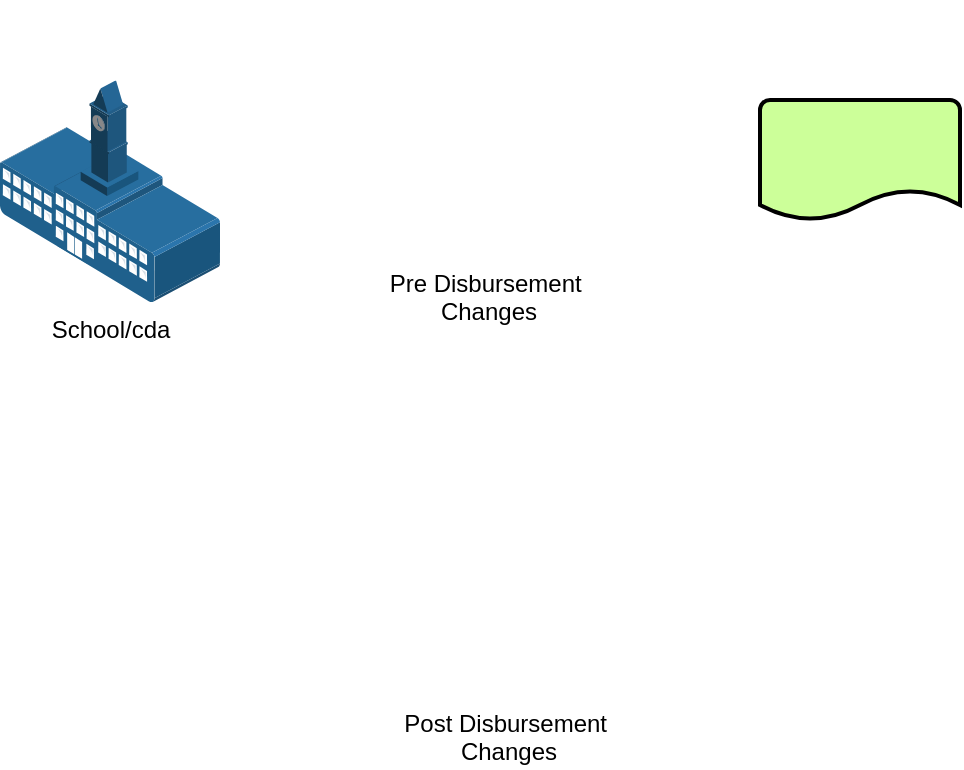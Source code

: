 <mxfile version="14.8.3" type="github">
  <diagram id="K0j5OCTELVZv-EC5O6D2" name="Page-1">
    <mxGraphModel dx="847" dy="551" grid="1" gridSize="10" guides="1" tooltips="1" connect="1" arrows="1" fold="1" page="1" pageScale="1" pageWidth="850" pageHeight="1100" math="0" shadow="0">
      <root>
        <mxCell id="0" />
        <mxCell id="1" parent="0" />
        <mxCell id="yJGauPnEhfRK39gL0J9s-20" value="School/cda" style="points=[];aspect=fixed;html=1;align=center;shadow=0;dashed=0;image;image=img/lib/allied_telesis/buildings/School_Building.svg;labelBackgroundColor=white;fillColor=#FFFF99;" vertex="1" parent="1">
          <mxGeometry x="70" y="230" width="110" height="111.2" as="geometry" />
        </mxCell>
        <mxCell id="yJGauPnEhfRK39gL0J9s-25" value="Pre Disbursement&amp;nbsp;&lt;br&gt;Changes" style="shape=image;html=1;verticalAlign=top;verticalLabelPosition=bottom;labelBackgroundColor=#ffffff;imageAspect=0;aspect=fixed;image=https://cdn3.iconfinder.com/data/icons/computing-technology/90/Cloud_storage-RAD-128.png;fillColor=#CCFF99;" vertex="1" parent="1">
          <mxGeometry x="250" y="190" width="128" height="128" as="geometry" />
        </mxCell>
        <mxCell id="yJGauPnEhfRK39gL0J9s-27" value="Post Disbursement&amp;nbsp;&lt;br&gt;Changes" style="shape=image;html=1;verticalAlign=top;verticalLabelPosition=bottom;labelBackgroundColor=#ffffff;imageAspect=0;aspect=fixed;image=https://cdn3.iconfinder.com/data/icons/computing-technology/90/Cloud_storage-RAD-128.png;fillColor=#CCFF99;" vertex="1" parent="1">
          <mxGeometry x="260" y="410" width="128" height="128" as="geometry" />
        </mxCell>
        <mxCell id="yJGauPnEhfRK39gL0J9s-28" value="" style="strokeWidth=2;html=1;shape=mxgraph.flowchart.document2;whiteSpace=wrap;size=0.25;labelBackgroundColor=white;fillColor=#CCFF99;verticalAlign=top;" vertex="1" parent="1">
          <mxGeometry x="450" y="240" width="100" height="60" as="geometry" />
        </mxCell>
      </root>
    </mxGraphModel>
  </diagram>
</mxfile>
